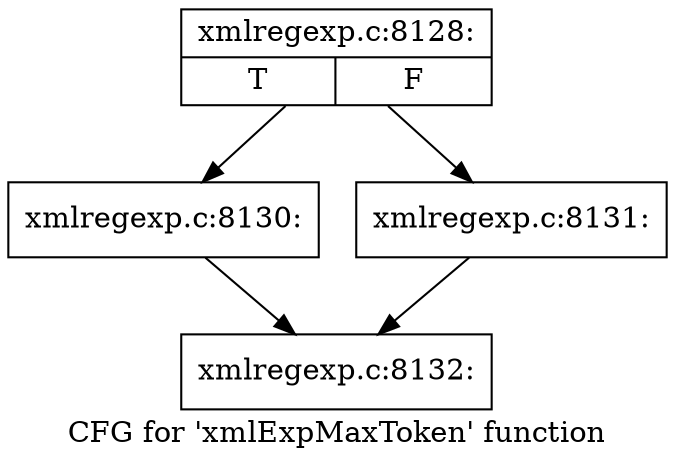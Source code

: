 digraph "CFG for 'xmlExpMaxToken' function" {
	label="CFG for 'xmlExpMaxToken' function";

	Node0x3a34630 [shape=record,label="{xmlregexp.c:8128:|{<s0>T|<s1>F}}"];
	Node0x3a34630 -> Node0x3a34390;
	Node0x3a34630 -> Node0x3a343e0;
	Node0x3a34390 [shape=record,label="{xmlregexp.c:8130:}"];
	Node0x3a34390 -> Node0x3a34790;
	Node0x3a343e0 [shape=record,label="{xmlregexp.c:8131:}"];
	Node0x3a343e0 -> Node0x3a34790;
	Node0x3a34790 [shape=record,label="{xmlregexp.c:8132:}"];
}
